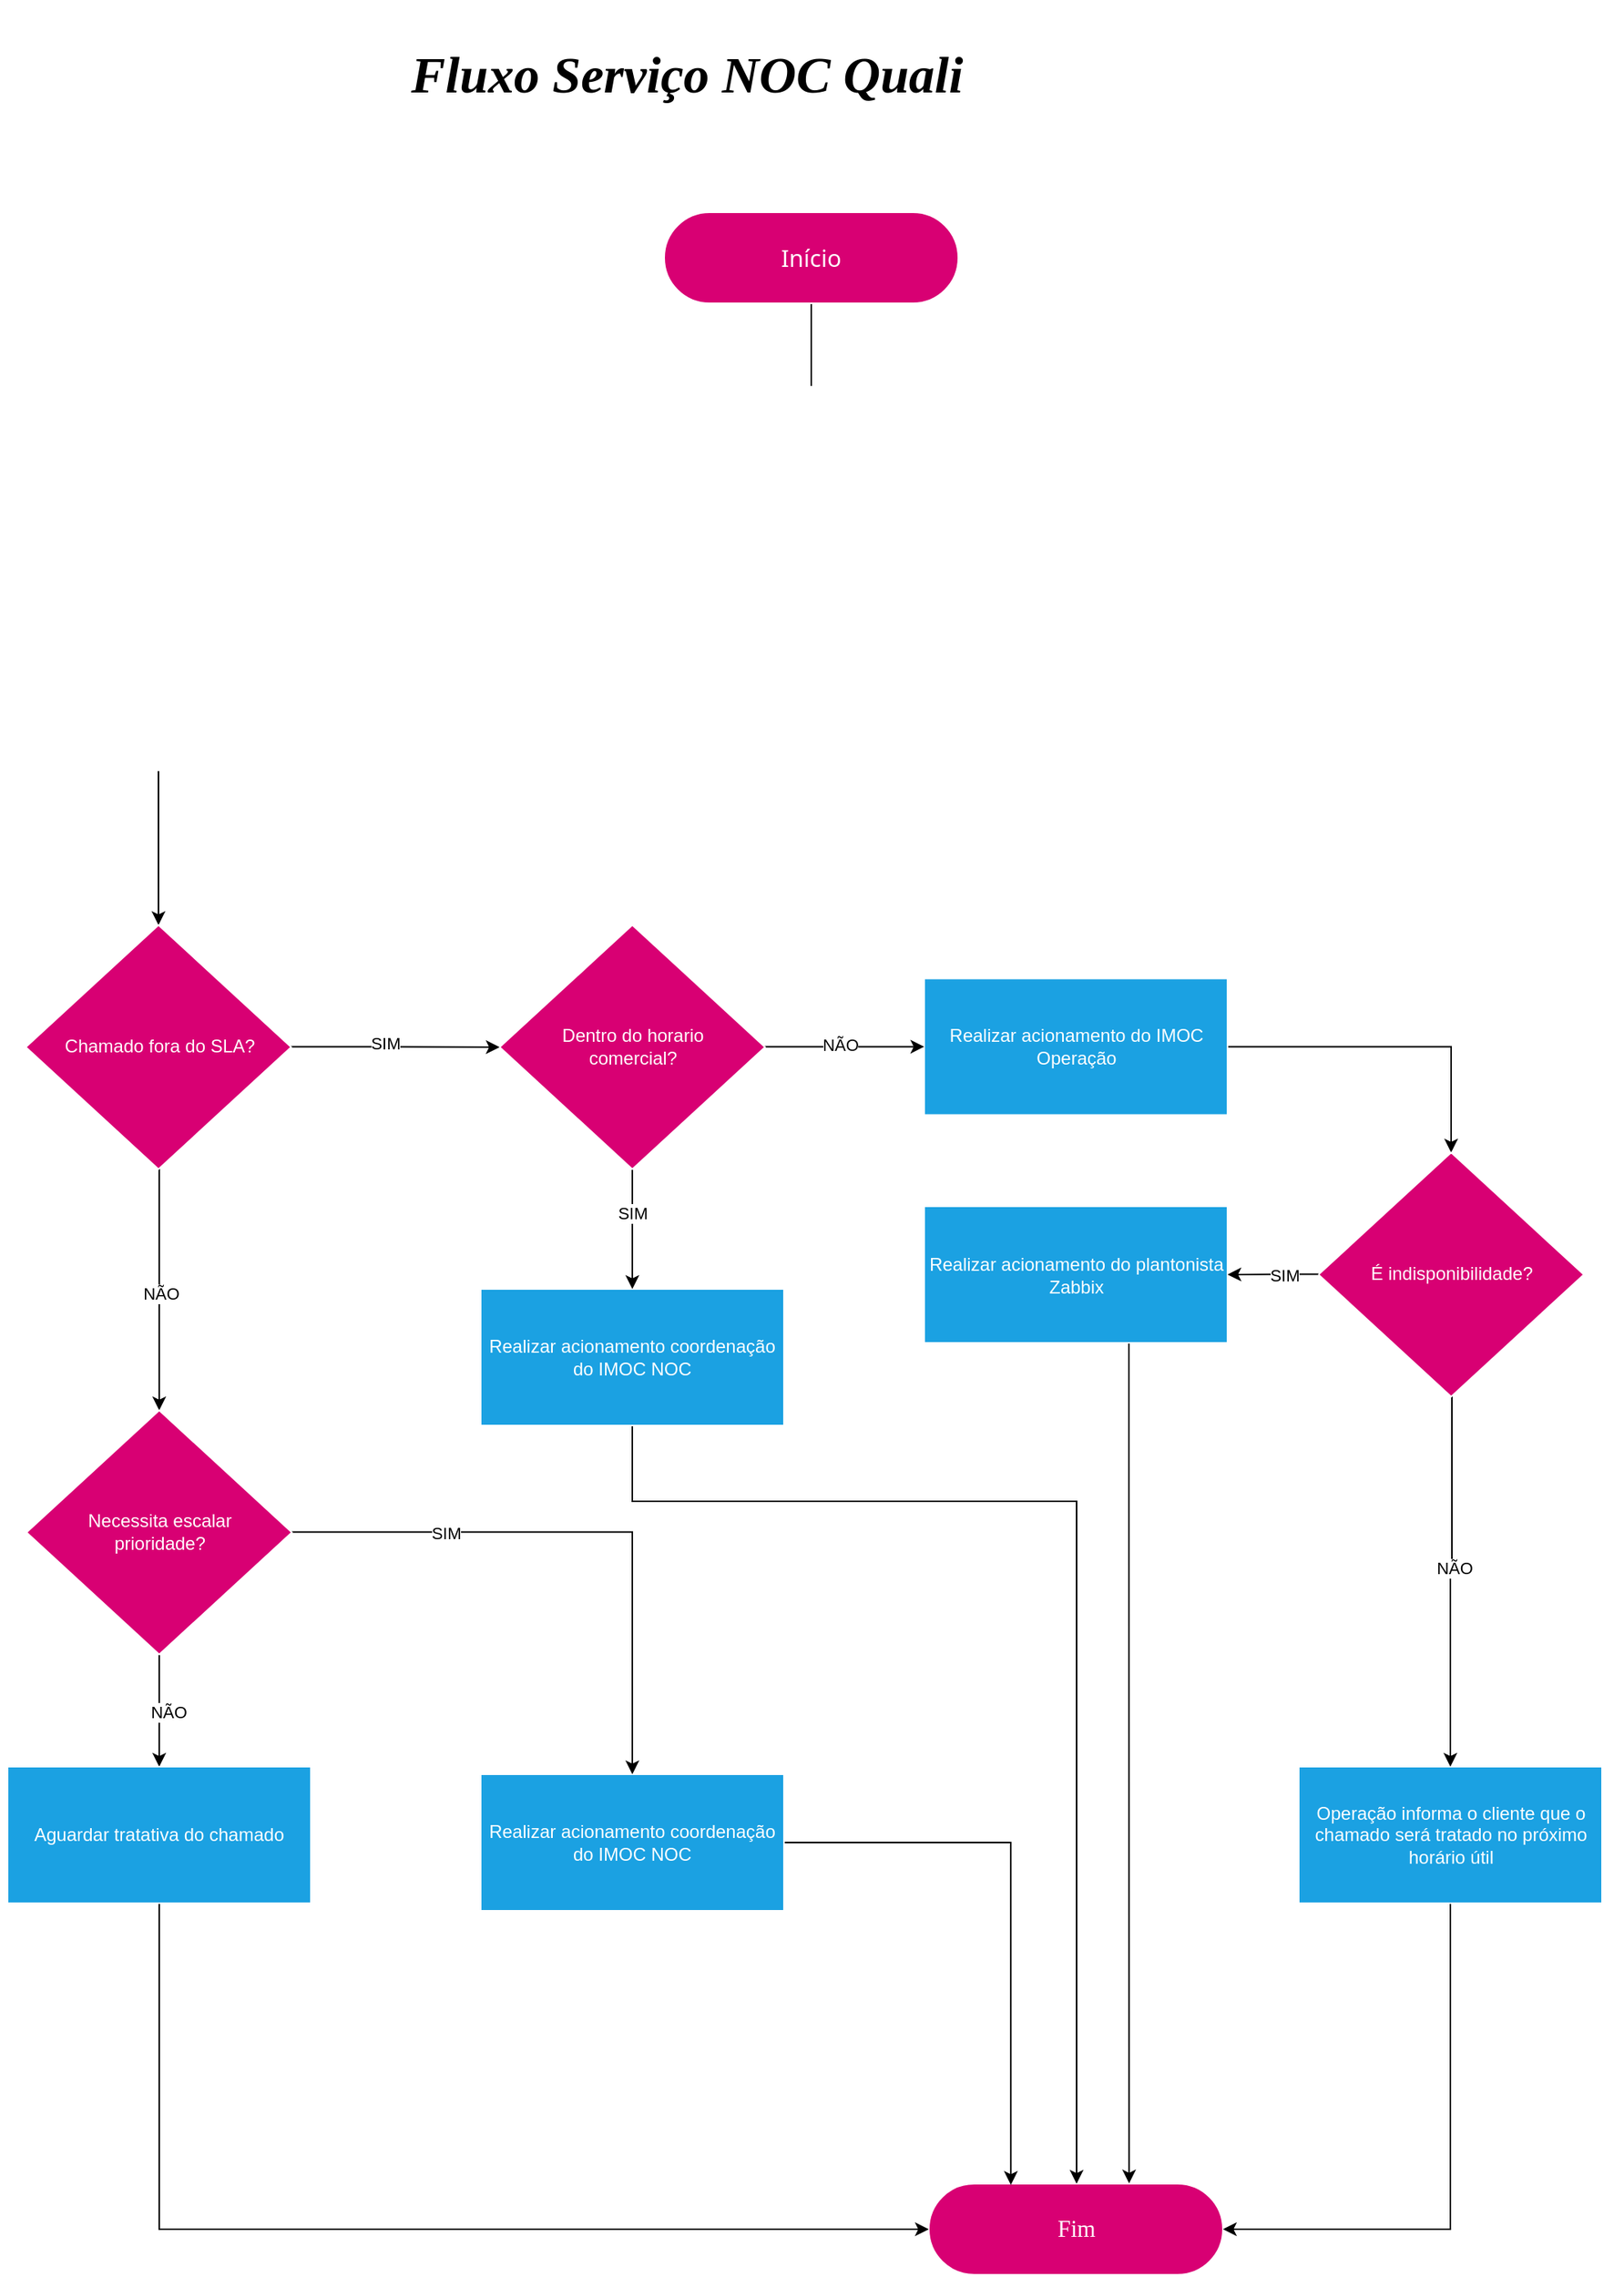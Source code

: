 <mxfile version="21.6.5" type="github">
  <diagram name="Página-1" id="Página-1">
    <mxGraphModel dx="1434" dy="782" grid="1" gridSize="10" guides="1" tooltips="1" connect="1" arrows="1" fold="1" page="1" pageScale="1.5" pageWidth="827" pageHeight="1169" math="0" shadow="0">
      <root>
        <mxCell id="0" />
        <mxCell id="1" parent="0" />
        <mxCell id="dYDu-arTxdJ1CcC9EGYr-79" style="edgeStyle=orthogonalEdgeStyle;rounded=0;orthogonalLoop=1;jettySize=auto;html=1;entryX=0.5;entryY=0;entryDx=0;entryDy=0;entryPerimeter=0;" parent="1" source="2" target="dYDu-arTxdJ1CcC9EGYr-51" edge="1">
          <mxGeometry relative="1" as="geometry">
            <Array as="points">
              <mxPoint x="620" y="550" />
              <mxPoint x="190" y="550" />
            </Array>
          </mxGeometry>
        </mxCell>
        <UserObject label="&lt;div style=&quot;font-size: 1px&quot;&gt;&lt;font style=&quot;font-size:15.52px;font-family:Segoe UI;color:#ffffff;direction:ltr;letter-spacing:0px;line-height:120%;opacity:1&quot;&gt;Início&lt;br/&gt;&lt;/font&gt;&lt;/div&gt;" tags="Fluxograma" id="2">
          <mxCell style="verticalAlign=middle;align=center;overflow=width;vsdxID=1;fillColor=#d80073;gradientColor=none;shape=stencil(tVLREoIgEPwaHnEItOnd7D+YBGUicA5K+/sgbNLMXpre9m737mZhEStdyzuBKHEe7En0qvYtYntEqTKtAOUDQqxCrJQWRAP2YupUdzwqIzrba9wwpLlNkeXbOEXJbewQ8qgPSa6Vmch3eVbk3+QcjoGD5XYY9UWSry988pgPymGwnntlzYzTHBqBwyksNW9mlOuF6Bbtj16W1n9ysv6Sf/ESwOtPpdI6RWLKv2cgtFJ+WHUH);strokeColor=#ffffff;spacingTop=-1;spacingBottom=-1;spacingLeft=4;spacingRight=4;points=[[0.5,0,0],[0.5,0.5,0],[1,0.5,0]];labelBackgroundColor=none;rounded=0;html=1;whiteSpace=wrap;" parent="1" vertex="1">
            <mxGeometry x="523" y="220" width="194" height="60" as="geometry" />
          </mxCell>
        </UserObject>
        <UserObject label="&lt;div style=&quot;font-size: 1px&quot;&gt;&lt;font style=&quot;font-size:33.87px;font-family:Arial Black;color:#000000;direction:ltr;letter-spacing:0px;line-height:120%;opacity:1&quot;&gt;&lt;i&gt;&lt;b&gt;Fluxo Serviço NOC Quality - Santher&lt;br&gt;&lt;/b&gt;&lt;/i&gt;&lt;/font&gt;&lt;/div&gt;" tags="Fundo" id="7">
          <mxCell style="verticalAlign=middle;align=center;overflow=width;vsdxID=51;fillColor=none;gradientColor=none;shape=stencil(nZBLDoAgDERP0z3SIyjew0SURgSD+Lu9kMZoXLhwN9O+tukAlrNpJg1SzDH4QW/URgNYgZTkjA4UkwJUgGXng+6DX1zLfmoymdXo17xh5zmRJ6Q42BWCfc2oJfdAr+Yv+AP9Cb7OJ3H/2JG1HNGz/84klThPVCc=);strokeColor=none;spacingTop=-1;spacingBottom=-1;spacingLeft=3;spacingRight=-1;points=[];labelBackgroundColor=none;rounded=0;html=1;whiteSpace=wrap;" parent="1" vertex="1">
            <mxGeometry x="85" y="80" width="1070" height="100" as="geometry" />
          </mxCell>
        </UserObject>
        <mxCell id="dYDu-arTxdJ1CcC9EGYr-83" style="edgeStyle=orthogonalEdgeStyle;rounded=0;orthogonalLoop=1;jettySize=auto;html=1;" parent="1" source="10" target="dYDu-arTxdJ1CcC9EGYr-80" edge="1">
          <mxGeometry relative="1" as="geometry" />
        </mxCell>
        <UserObject label="&lt;font color=&quot;#ffffff&quot;&gt;Realizar acionamento do IMOC Operação&lt;br&gt;&lt;/font&gt;" tags="Fluxograma" id="10">
          <mxCell style="verticalAlign=middle;align=center;overflow=width;vsdxID=64;fillColor=#1ba1e2;gradientColor=none;shape=stencil(nZBLDoAgDERP0z3SIyjew0SURgSD+Lu9kMZoXLhwN9O+tukAlrNpJg1SzDH4QW/URgNYgZTkjA4UkwJUgGXng+6DX1zLfmoymdXo17xh5zmRJ6Q42BWCfc2oJfdAr+Yv+AP9Cb7OJ3H/2JG1HNGz/84klThPVCc=);strokeColor=#ffffff;spacingTop=-1;spacingBottom=-1;spacingLeft=4;spacingRight=4;points=[[1,0.5,0],[0.5,0.5,0],[0.5,0,0]];labelBackgroundColor=none;rounded=0;html=1;whiteSpace=wrap;" parent="1" vertex="1">
            <mxGeometry x="694.52" y="725.2" width="200" height="90" as="geometry" />
          </mxCell>
        </UserObject>
        <UserObject label="&lt;div style=&quot;font-size: 1px&quot;&gt;&lt;font style=&quot;font-size:15.52px;font-family:Calibri;color:#ffffff;direction:ltr;letter-spacing:0px;line-height:120%;opacity:1&quot;&gt;Fim&lt;br/&gt;&lt;/font&gt;&lt;/div&gt;" tags="Fluxograma" id="15">
          <mxCell style="verticalAlign=middle;align=center;overflow=width;vsdxID=133;fillColor=#d80073;gradientColor=none;shape=stencil(tVLREoIgEPwaHnEItOnd7D+YBGUicA5K+/sgbNLMXpre9m737mZhEStdyzuBKHEe7En0qvYtYntEqTKtAOUDQqxCrJQWRAP2YupUdzwqIzrba9wwpLlNkeXbOEXJbewQ8qgPSa6Vmch3eVbk3+QcjoGD5XYY9UWSry988pgPymGwnntlzYzTHBqBwyksNW9mlOuF6Bbtj16W1n9ysv6Sf/ESwOtPpdI6RWLKv2cgtFJ+WHUH);strokeColor=#ffffff;spacingTop=-1;spacingBottom=-1;spacingLeft=4;spacingRight=4;points=[[0.5,0,0],[0.5,0.5,0],[1,0.5,0]];labelBackgroundColor=none;rounded=0;html=1;whiteSpace=wrap;" parent="1" vertex="1">
            <mxGeometry x="697.52" y="1520" width="194" height="60" as="geometry" />
          </mxCell>
        </UserObject>
        <mxCell id="dYDu-arTxdJ1CcC9EGYr-92" style="edgeStyle=orthogonalEdgeStyle;rounded=0;orthogonalLoop=1;jettySize=auto;html=1;" parent="1" source="dYDu-arTxdJ1CcC9EGYr-53" target="15" edge="1">
          <mxGeometry relative="1" as="geometry">
            <Array as="points">
              <mxPoint x="502" y="1070" />
              <mxPoint x="795" y="1070" />
            </Array>
          </mxGeometry>
        </mxCell>
        <UserObject label="&lt;font color=&quot;#ffffff&quot;&gt;Realizar acionamento coordenação do IMOC NOC&lt;br&gt;&lt;/font&gt;" tags="Fluxograma" id="dYDu-arTxdJ1CcC9EGYr-53">
          <mxCell style="verticalAlign=middle;align=center;overflow=width;vsdxID=64;fillColor=#1ba1e2;gradientColor=none;shape=stencil(nZBLDoAgDERP0z3SIyjew0SURgSD+Lu9kMZoXLhwN9O+tukAlrNpJg1SzDH4QW/URgNYgZTkjA4UkwJUgGXng+6DX1zLfmoymdXo17xh5zmRJ6Q42BWCfc2oJfdAr+Yv+AP9Cb7OJ3H/2JG1HNGz/84klThPVCc=);strokeColor=#ffffff;spacingTop=-1;spacingBottom=-1;spacingLeft=4;spacingRight=4;points=[[1,0.5,0],[0.5,0.5,0],[0.5,0,0]];labelBackgroundColor=none;rounded=0;html=1;whiteSpace=wrap;" parent="1" vertex="1">
            <mxGeometry x="402.02" y="930" width="200" height="90" as="geometry" />
          </mxCell>
        </UserObject>
        <mxCell id="dYDu-arTxdJ1CcC9EGYr-58" style="edgeStyle=orthogonalEdgeStyle;rounded=0;orthogonalLoop=1;jettySize=auto;html=1;entryX=0.5;entryY=0;entryDx=0;entryDy=0;entryPerimeter=0;" parent="1" source="dYDu-arTxdJ1CcC9EGYr-56" target="dYDu-arTxdJ1CcC9EGYr-53" edge="1">
          <mxGeometry relative="1" as="geometry" />
        </mxCell>
        <mxCell id="dYDu-arTxdJ1CcC9EGYr-66" value="SIM" style="edgeLabel;html=1;align=center;verticalAlign=middle;resizable=0;points=[];" parent="dYDu-arTxdJ1CcC9EGYr-58" vertex="1" connectable="0">
          <mxGeometry x="-0.274" relative="1" as="geometry">
            <mxPoint as="offset" />
          </mxGeometry>
        </mxCell>
        <mxCell id="dYDu-arTxdJ1CcC9EGYr-59" style="edgeStyle=orthogonalEdgeStyle;rounded=0;orthogonalLoop=1;jettySize=auto;html=1;" parent="1" source="dYDu-arTxdJ1CcC9EGYr-57" target="10" edge="1">
          <mxGeometry relative="1" as="geometry" />
        </mxCell>
        <mxCell id="dYDu-arTxdJ1CcC9EGYr-65" value="NÃO" style="edgeLabel;html=1;align=center;verticalAlign=middle;resizable=0;points=[];" parent="dYDu-arTxdJ1CcC9EGYr-59" vertex="1" connectable="0">
          <mxGeometry x="0.051" y="1" relative="1" as="geometry">
            <mxPoint as="offset" />
          </mxGeometry>
        </mxCell>
        <mxCell id="dYDu-arTxdJ1CcC9EGYr-61" style="edgeStyle=orthogonalEdgeStyle;rounded=0;orthogonalLoop=1;jettySize=auto;html=1;" parent="1" source="dYDu-arTxdJ1CcC9EGYr-52" target="dYDu-arTxdJ1CcC9EGYr-56" edge="1">
          <mxGeometry relative="1" as="geometry" />
        </mxCell>
        <mxCell id="dYDu-arTxdJ1CcC9EGYr-63" value="SIM" style="edgeLabel;html=1;align=center;verticalAlign=middle;resizable=0;points=[];" parent="dYDu-arTxdJ1CcC9EGYr-61" vertex="1" connectable="0">
          <mxGeometry x="-0.012" y="2" relative="1" as="geometry">
            <mxPoint as="offset" />
          </mxGeometry>
        </mxCell>
        <mxCell id="dYDu-arTxdJ1CcC9EGYr-98" style="edgeStyle=orthogonalEdgeStyle;rounded=0;orthogonalLoop=1;jettySize=auto;html=1;entryX=0.279;entryY=0.012;entryDx=0;entryDy=0;entryPerimeter=0;" parent="1" source="dYDu-arTxdJ1CcC9EGYr-67" target="15" edge="1">
          <mxGeometry relative="1" as="geometry" />
        </mxCell>
        <UserObject label="&lt;font color=&quot;#ffffff&quot;&gt;Realizar acionamento coordenação do IMOC NOC&lt;br&gt;&lt;/font&gt;" tags="Fluxograma" id="dYDu-arTxdJ1CcC9EGYr-67">
          <mxCell style="verticalAlign=middle;align=center;overflow=width;vsdxID=64;fillColor=#1ba1e2;gradientColor=none;shape=stencil(nZBLDoAgDERP0z3SIyjew0SURgSD+Lu9kMZoXLhwN9O+tukAlrNpJg1SzDH4QW/URgNYgZTkjA4UkwJUgGXng+6DX1zLfmoymdXo17xh5zmRJ6Q42BWCfc2oJfdAr+Yv+AP9Cb7OJ3H/2JG1HNGz/84klThPVCc=);strokeColor=#ffffff;spacingTop=-1;spacingBottom=-1;spacingLeft=4;spacingRight=4;points=[[1,0.5,0],[0.5,0.5,0],[0.5,0,0]];labelBackgroundColor=none;rounded=0;html=1;whiteSpace=wrap;" parent="1" vertex="1">
            <mxGeometry x="402.02" y="1250" width="200" height="90" as="geometry" />
          </mxCell>
        </UserObject>
        <mxCell id="dYDu-arTxdJ1CcC9EGYr-70" style="edgeStyle=orthogonalEdgeStyle;rounded=0;orthogonalLoop=1;jettySize=auto;html=1;entryX=0.5;entryY=0;entryDx=0;entryDy=0;entryPerimeter=0;" parent="1" source="dYDu-arTxdJ1CcC9EGYr-52" target="dYDu-arTxdJ1CcC9EGYr-68" edge="1">
          <mxGeometry relative="1" as="geometry" />
        </mxCell>
        <mxCell id="dYDu-arTxdJ1CcC9EGYr-75" value="NÃO" style="edgeLabel;html=1;align=center;verticalAlign=middle;resizable=0;points=[];" parent="dYDu-arTxdJ1CcC9EGYr-70" vertex="1" connectable="0">
          <mxGeometry x="0.141" y="1" relative="1" as="geometry">
            <mxPoint as="offset" />
          </mxGeometry>
        </mxCell>
        <mxCell id="dYDu-arTxdJ1CcC9EGYr-76" style="edgeStyle=orthogonalEdgeStyle;rounded=0;orthogonalLoop=1;jettySize=auto;html=1;entryX=0.5;entryY=0;entryDx=0;entryDy=0;entryPerimeter=0;" parent="1" source="dYDu-arTxdJ1CcC9EGYr-69" target="dYDu-arTxdJ1CcC9EGYr-67" edge="1">
          <mxGeometry relative="1" as="geometry" />
        </mxCell>
        <mxCell id="dYDu-arTxdJ1CcC9EGYr-97" value="SIM" style="edgeLabel;html=1;align=center;verticalAlign=middle;resizable=0;points=[];" parent="dYDu-arTxdJ1CcC9EGYr-76" vertex="1" connectable="0">
          <mxGeometry x="-0.423" y="-1" relative="1" as="geometry">
            <mxPoint as="offset" />
          </mxGeometry>
        </mxCell>
        <UserObject label="" tags="Fluxograma" id="dYDu-arTxdJ1CcC9EGYr-51">
          <mxCell style="vsdxID=222;fillColor=#d80073;gradientColor=none;shape=stencil(UzV2Ls5ILEhVNTIoLinKz04tz0wpyVA1dlE1MsrMy0gtyiwBslSNXVWNndPyi1LTi/JL81Ig/IJEkEoQKze/DGRCBUSfAUiHkUElhGcK4bpBVOZk5iGpNEVVikeloQHZpsK0YlWLz1QgA+HFtMycHEgIIcujBwlQCBKcxq4A);strokeColor=#ffffff;spacingTop=-1;spacingBottom=-1;spacingLeft=4;spacingRight=4;points=[[1,0.5,0],[0.5,0,0],[0.5,0,0],[0.51,0.99,0],[0.52,0.98,0]];labelBackgroundColor=none;rounded=0;html=1;whiteSpace=wrap;" parent="1" vertex="1">
            <mxGeometry x="102.02" y="690" width="175" height="161" as="geometry" />
          </mxCell>
        </UserObject>
        <mxCell id="dYDu-arTxdJ1CcC9EGYr-52" value="&lt;font color=&quot;#ffffff&quot;&gt;Chamado fora do SLA?&lt;br&gt;&lt;/font&gt;" style="text;vsdxID=222;fillColor=none;gradientColor=none;strokeColor=none;spacingTop=-1;spacingBottom=-1;spacingLeft=4;spacingRight=4;points=[[1,0.5,0],[0.5,0,0],[0.5,0,0],[0.51,0.99,0],[0.52,0.98,0]];labelBackgroundColor=none;rounded=0;html=1;whiteSpace=wrap;verticalAlign=middle;align=center;overflow=width;;html=1;" parent="dYDu-arTxdJ1CcC9EGYr-51" vertex="1">
          <mxGeometry x="14.66" y="19.61" width="146.64" height="121.19" as="geometry" />
        </mxCell>
        <mxCell id="dYDu-arTxdJ1CcC9EGYr-78" style="edgeStyle=orthogonalEdgeStyle;rounded=0;orthogonalLoop=1;jettySize=auto;html=1;" parent="1" source="dYDu-arTxdJ1CcC9EGYr-68" target="dYDu-arTxdJ1CcC9EGYr-77" edge="1">
          <mxGeometry relative="1" as="geometry" />
        </mxCell>
        <mxCell id="dYDu-arTxdJ1CcC9EGYr-99" value="NÃO" style="edgeLabel;html=1;align=center;verticalAlign=middle;resizable=0;points=[];" parent="dYDu-arTxdJ1CcC9EGYr-78" vertex="1" connectable="0">
          <mxGeometry x="0.009" y="6" relative="1" as="geometry">
            <mxPoint as="offset" />
          </mxGeometry>
        </mxCell>
        <UserObject label="" tags="Fluxograma" id="dYDu-arTxdJ1CcC9EGYr-68">
          <mxCell style="vsdxID=222;fillColor=#d80073;gradientColor=none;shape=stencil(UzV2Ls5ILEhVNTIoLinKz04tz0wpyVA1dlE1MsrMy0gtyiwBslSNXVWNndPyi1LTi/JL81Ig/IJEkEoQKze/DGRCBUSfAUiHkUElhGcK4bpBVOZk5iGpNEVVikeloQHZpsK0YlWLz1QgA+HFtMycHEgIIcujBwlQCBKcxq4A);strokeColor=#ffffff;spacingTop=-1;spacingBottom=-1;spacingLeft=4;spacingRight=4;points=[[1,0.5,0],[0.5,0,0],[0.5,0,0],[0.51,0.99,0],[0.52,0.98,0]];labelBackgroundColor=none;rounded=0;html=1;whiteSpace=wrap;" parent="1" vertex="1">
            <mxGeometry x="102.5" y="1010" width="175" height="161" as="geometry" />
          </mxCell>
        </UserObject>
        <mxCell id="dYDu-arTxdJ1CcC9EGYr-69" value="&lt;font color=&quot;#ffffff&quot;&gt;Necessita escalar prioridade?&lt;br&gt;&lt;/font&gt;" style="text;vsdxID=222;fillColor=none;gradientColor=none;strokeColor=none;spacingTop=-1;spacingBottom=-1;spacingLeft=4;spacingRight=4;points=[[1,0.5,0],[0.5,0,0],[0.5,0,0],[0.51,0.99,0],[0.52,0.98,0]];labelBackgroundColor=none;rounded=0;html=1;whiteSpace=wrap;verticalAlign=middle;align=center;overflow=width;;html=1;" parent="dYDu-arTxdJ1CcC9EGYr-68" vertex="1">
          <mxGeometry x="14.66" y="19.61" width="146.64" height="121.19" as="geometry" />
        </mxCell>
        <mxCell id="dYDu-arTxdJ1CcC9EGYr-100" style="edgeStyle=orthogonalEdgeStyle;rounded=0;orthogonalLoop=1;jettySize=auto;html=1;" parent="1" source="dYDu-arTxdJ1CcC9EGYr-77" target="15" edge="1">
          <mxGeometry relative="1" as="geometry">
            <Array as="points">
              <mxPoint x="190" y="1550" />
            </Array>
          </mxGeometry>
        </mxCell>
        <UserObject label="&lt;font color=&quot;#ffffff&quot;&gt;Aguardar tratativa do chamado&lt;br&gt;&lt;/font&gt;" tags="Fluxograma" id="dYDu-arTxdJ1CcC9EGYr-77">
          <mxCell style="verticalAlign=middle;align=center;overflow=width;vsdxID=64;fillColor=#1ba1e2;gradientColor=none;shape=stencil(nZBLDoAgDERP0z3SIyjew0SURgSD+Lu9kMZoXLhwN9O+tukAlrNpJg1SzDH4QW/URgNYgZTkjA4UkwJUgGXng+6DX1zLfmoymdXo17xh5zmRJ6Q42BWCfc2oJfdAr+Yv+AP9Cb7OJ3H/2JG1HNGz/84klThPVCc=);strokeColor=#ffffff;spacingTop=-1;spacingBottom=-1;spacingLeft=4;spacingRight=4;points=[[1,0.5,0],[0.5,0.5,0],[0.5,0,0]];labelBackgroundColor=none;rounded=0;html=1;whiteSpace=wrap;" parent="1" vertex="1">
            <mxGeometry x="90.0" y="1245" width="200" height="90" as="geometry" />
          </mxCell>
        </UserObject>
        <UserObject label="" tags="Fluxograma" id="dYDu-arTxdJ1CcC9EGYr-56">
          <mxCell style="vsdxID=222;fillColor=#d80073;gradientColor=none;shape=stencil(UzV2Ls5ILEhVNTIoLinKz04tz0wpyVA1dlE1MsrMy0gtyiwBslSNXVWNndPyi1LTi/JL81Ig/IJEkEoQKze/DGRCBUSfAUiHkUElhGcK4bpBVOZk5iGpNEVVikeloQHZpsK0YlWLz1QgA+HFtMycHEgIIcujBwlQCBKcxq4A);strokeColor=#ffffff;spacingTop=-1;spacingBottom=-1;spacingLeft=4;spacingRight=4;points=[[1,0.5,0],[0.5,0,0],[0.5,0,0],[0.51,0.99,0],[0.52,0.98,0]];labelBackgroundColor=none;rounded=0;html=1;whiteSpace=wrap;" parent="1" vertex="1">
            <mxGeometry x="414.52" y="690" width="175" height="161" as="geometry" />
          </mxCell>
        </UserObject>
        <mxCell id="dYDu-arTxdJ1CcC9EGYr-57" value="&lt;font color=&quot;#ffffff&quot;&gt;Dentro do horario comercial?&lt;/font&gt;" style="text;vsdxID=222;fillColor=none;gradientColor=none;strokeColor=none;spacingTop=-1;spacingBottom=-1;spacingLeft=4;spacingRight=4;points=[[1,0.5,0],[0.5,0,0],[0.5,0,0],[0.51,0.99,0],[0.52,0.98,0]];labelBackgroundColor=none;rounded=0;html=1;whiteSpace=wrap;verticalAlign=middle;align=center;overflow=width;;html=1;" parent="dYDu-arTxdJ1CcC9EGYr-56" vertex="1">
          <mxGeometry x="14.66" y="19.61" width="146.64" height="121.19" as="geometry" />
        </mxCell>
        <mxCell id="dYDu-arTxdJ1CcC9EGYr-94" style="edgeStyle=orthogonalEdgeStyle;rounded=0;orthogonalLoop=1;jettySize=auto;html=1;entryX=0.681;entryY=-0.004;entryDx=0;entryDy=0;entryPerimeter=0;" parent="1" source="dYDu-arTxdJ1CcC9EGYr-84" target="15" edge="1">
          <mxGeometry relative="1" as="geometry">
            <Array as="points">
              <mxPoint x="829.52" y="1040" />
              <mxPoint x="829.52" y="1040" />
            </Array>
          </mxGeometry>
        </mxCell>
        <UserObject label="&lt;font color=&quot;#ffffff&quot;&gt;Realizar acionamento do plantonista Zabbix&lt;br&gt;&lt;/font&gt;" tags="Fluxograma" id="dYDu-arTxdJ1CcC9EGYr-84">
          <mxCell style="verticalAlign=middle;align=center;overflow=width;vsdxID=64;fillColor=#1ba1e2;gradientColor=none;shape=stencil(nZBLDoAgDERP0z3SIyjew0SURgSD+Lu9kMZoXLhwN9O+tukAlrNpJg1SzDH4QW/URgNYgZTkjA4UkwJUgGXng+6DX1zLfmoymdXo17xh5zmRJ6Q42BWCfc2oJfdAr+Yv+AP9Cb7OJ3H/2JG1HNGz/84klThPVCc=);strokeColor=#ffffff;spacingTop=-1;spacingBottom=-1;spacingLeft=4;spacingRight=4;points=[[1,0.5,0],[0.5,0.5,0],[0.5,0,0]];labelBackgroundColor=none;rounded=0;html=1;whiteSpace=wrap;" parent="1" vertex="1">
            <mxGeometry x="694.52" y="875.5" width="200" height="90" as="geometry" />
          </mxCell>
        </UserObject>
        <mxCell id="dYDu-arTxdJ1CcC9EGYr-85" style="edgeStyle=orthogonalEdgeStyle;rounded=0;orthogonalLoop=1;jettySize=auto;html=1;" parent="1" source="dYDu-arTxdJ1CcC9EGYr-81" target="dYDu-arTxdJ1CcC9EGYr-84" edge="1">
          <mxGeometry relative="1" as="geometry" />
        </mxCell>
        <mxCell id="dYDu-arTxdJ1CcC9EGYr-86" value="SIM" style="edgeLabel;html=1;align=center;verticalAlign=middle;resizable=0;points=[];" parent="dYDu-arTxdJ1CcC9EGYr-85" vertex="1" connectable="0">
          <mxGeometry x="0.011" relative="1" as="geometry">
            <mxPoint as="offset" />
          </mxGeometry>
        </mxCell>
        <mxCell id="dYDu-arTxdJ1CcC9EGYr-102" style="edgeStyle=orthogonalEdgeStyle;rounded=0;orthogonalLoop=1;jettySize=auto;html=1;entryX=1;entryY=0.5;entryDx=0;entryDy=0;entryPerimeter=0;" parent="1" source="dYDu-arTxdJ1CcC9EGYr-87" target="15" edge="1">
          <mxGeometry relative="1" as="geometry">
            <Array as="points">
              <mxPoint x="1042" y="1550" />
            </Array>
          </mxGeometry>
        </mxCell>
        <UserObject label="&lt;font color=&quot;#ffffff&quot;&gt;Operação informa o cliente que o chamado será tratado no próximo horário útil&lt;br&gt;&lt;/font&gt;" tags="Fluxograma" id="dYDu-arTxdJ1CcC9EGYr-87">
          <mxCell style="verticalAlign=middle;align=center;overflow=width;vsdxID=64;fillColor=#1ba1e2;gradientColor=none;shape=stencil(nZBLDoAgDERP0z3SIyjew0SURgSD+Lu9kMZoXLhwN9O+tukAlrNpJg1SzDH4QW/URgNYgZTkjA4UkwJUgGXng+6DX1zLfmoymdXo17xh5zmRJ6Q42BWCfc2oJfdAr+Yv+AP9Cb7OJ3H/2JG1HNGz/84klThPVCc=);strokeColor=#ffffff;spacingTop=-1;spacingBottom=-1;spacingLeft=4;spacingRight=4;points=[[1,0.5,0],[0.5,0.5,0],[0.5,0,0]];labelBackgroundColor=none;rounded=0;html=1;whiteSpace=wrap;" parent="1" vertex="1">
            <mxGeometry x="941.52" y="1245" width="200" height="90" as="geometry" />
          </mxCell>
        </UserObject>
        <mxCell id="dYDu-arTxdJ1CcC9EGYr-89" style="edgeStyle=orthogonalEdgeStyle;rounded=0;orthogonalLoop=1;jettySize=auto;html=1;" parent="1" source="dYDu-arTxdJ1CcC9EGYr-81" target="dYDu-arTxdJ1CcC9EGYr-87" edge="1">
          <mxGeometry relative="1" as="geometry" />
        </mxCell>
        <mxCell id="dYDu-arTxdJ1CcC9EGYr-90" value="NÃO" style="edgeLabel;html=1;align=center;verticalAlign=middle;resizable=0;points=[];" parent="dYDu-arTxdJ1CcC9EGYr-89" vertex="1" connectable="0">
          <mxGeometry x="-0.005" y="1" relative="1" as="geometry">
            <mxPoint x="1" as="offset" />
          </mxGeometry>
        </mxCell>
        <UserObject label="" tags="Fluxograma" id="dYDu-arTxdJ1CcC9EGYr-80">
          <mxCell style="vsdxID=222;fillColor=#d80073;gradientColor=none;shape=stencil(UzV2Ls5ILEhVNTIoLinKz04tz0wpyVA1dlE1MsrMy0gtyiwBslSNXVWNndPyi1LTi/JL81Ig/IJEkEoQKze/DGRCBUSfAUiHkUElhGcK4bpBVOZk5iGpNEVVikeloQHZpsK0YlWLz1QgA+HFtMycHEgIIcujBwlQCBKcxq4A);strokeColor=#ffffff;spacingTop=-1;spacingBottom=-1;spacingLeft=4;spacingRight=4;points=[[1,0.5,0],[0.5,0,0],[0.5,0,0],[0.51,0.99,0],[0.52,0.98,0]];labelBackgroundColor=none;rounded=0;html=1;whiteSpace=wrap;" parent="1" vertex="1">
            <mxGeometry x="954.52" y="840" width="175" height="161" as="geometry" />
          </mxCell>
        </UserObject>
        <mxCell id="dYDu-arTxdJ1CcC9EGYr-81" value="&lt;font color=&quot;#ffffff&quot;&gt;É indisponibilidade?&lt;br&gt;&lt;/font&gt;" style="text;vsdxID=222;fillColor=none;gradientColor=none;strokeColor=none;spacingTop=-1;spacingBottom=-1;spacingLeft=4;spacingRight=4;points=[[1,0.5,0],[0.5,0,0],[0.5,0,0],[0.51,0.99,0],[0.52,0.98,0]];labelBackgroundColor=none;rounded=0;html=1;whiteSpace=wrap;verticalAlign=middle;align=center;overflow=width;;html=1;" parent="dYDu-arTxdJ1CcC9EGYr-80" vertex="1">
          <mxGeometry x="14.66" y="19.61" width="146.64" height="121.19" as="geometry" />
        </mxCell>
      </root>
    </mxGraphModel>
  </diagram>
</mxfile>

